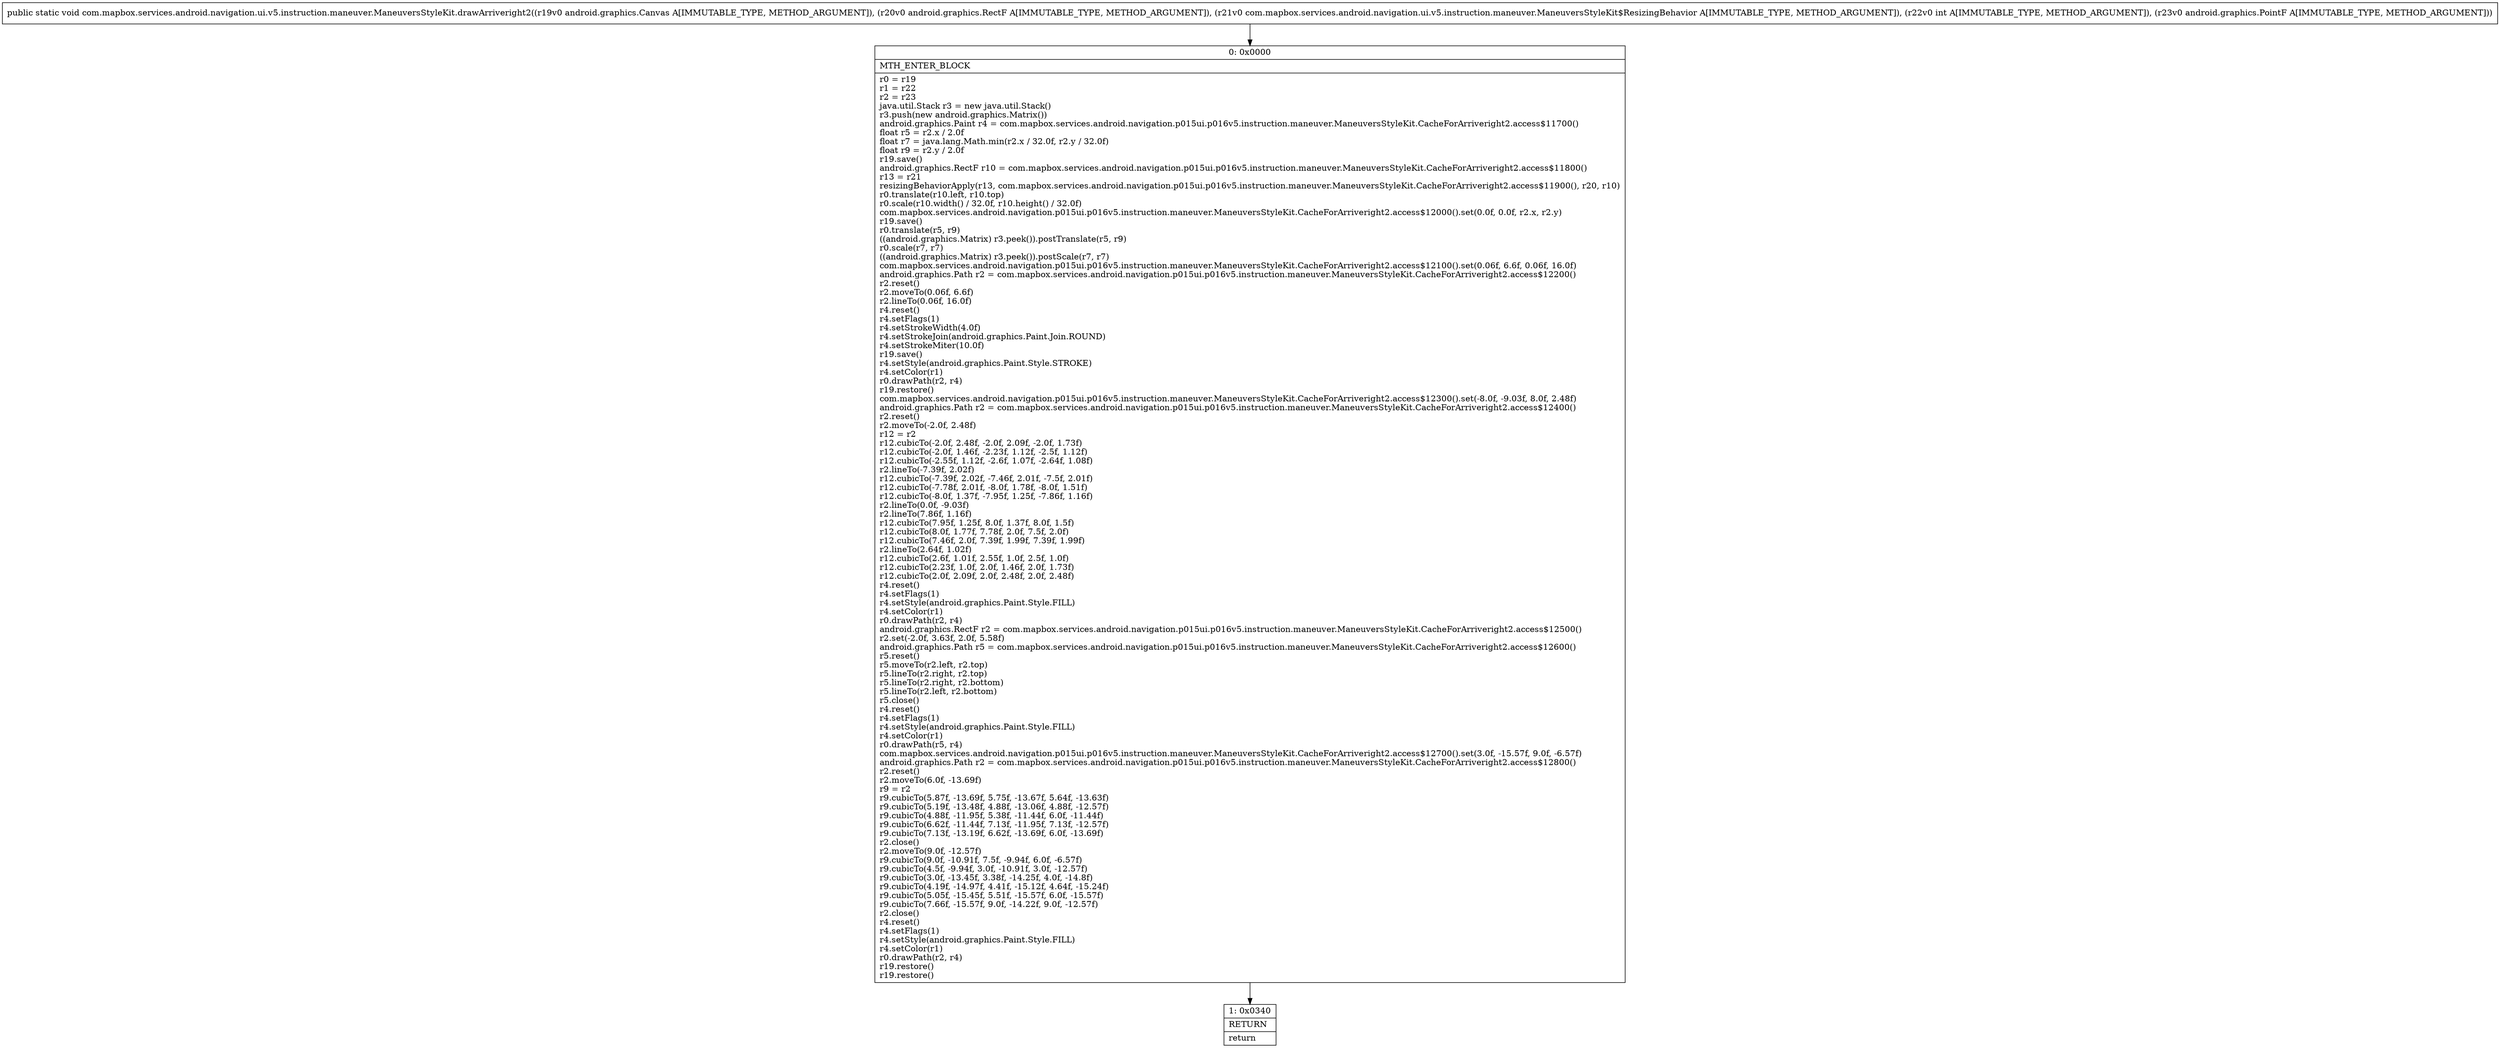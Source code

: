 digraph "CFG forcom.mapbox.services.android.navigation.ui.v5.instruction.maneuver.ManeuversStyleKit.drawArriveright2(Landroid\/graphics\/Canvas;Landroid\/graphics\/RectF;Lcom\/mapbox\/services\/android\/navigation\/ui\/v5\/instruction\/maneuver\/ManeuversStyleKit$ResizingBehavior;ILandroid\/graphics\/PointF;)V" {
Node_0 [shape=record,label="{0\:\ 0x0000|MTH_ENTER_BLOCK\l|r0 = r19\lr1 = r22\lr2 = r23\ljava.util.Stack r3 = new java.util.Stack()\lr3.push(new android.graphics.Matrix())\landroid.graphics.Paint r4 = com.mapbox.services.android.navigation.p015ui.p016v5.instruction.maneuver.ManeuversStyleKit.CacheForArriveright2.access$11700()\lfloat r5 = r2.x \/ 2.0f\lfloat r7 = java.lang.Math.min(r2.x \/ 32.0f, r2.y \/ 32.0f)\lfloat r9 = r2.y \/ 2.0f\lr19.save()\landroid.graphics.RectF r10 = com.mapbox.services.android.navigation.p015ui.p016v5.instruction.maneuver.ManeuversStyleKit.CacheForArriveright2.access$11800()\lr13 = r21\lresizingBehaviorApply(r13, com.mapbox.services.android.navigation.p015ui.p016v5.instruction.maneuver.ManeuversStyleKit.CacheForArriveright2.access$11900(), r20, r10)\lr0.translate(r10.left, r10.top)\lr0.scale(r10.width() \/ 32.0f, r10.height() \/ 32.0f)\lcom.mapbox.services.android.navigation.p015ui.p016v5.instruction.maneuver.ManeuversStyleKit.CacheForArriveright2.access$12000().set(0.0f, 0.0f, r2.x, r2.y)\lr19.save()\lr0.translate(r5, r9)\l((android.graphics.Matrix) r3.peek()).postTranslate(r5, r9)\lr0.scale(r7, r7)\l((android.graphics.Matrix) r3.peek()).postScale(r7, r7)\lcom.mapbox.services.android.navigation.p015ui.p016v5.instruction.maneuver.ManeuversStyleKit.CacheForArriveright2.access$12100().set(0.06f, 6.6f, 0.06f, 16.0f)\landroid.graphics.Path r2 = com.mapbox.services.android.navigation.p015ui.p016v5.instruction.maneuver.ManeuversStyleKit.CacheForArriveright2.access$12200()\lr2.reset()\lr2.moveTo(0.06f, 6.6f)\lr2.lineTo(0.06f, 16.0f)\lr4.reset()\lr4.setFlags(1)\lr4.setStrokeWidth(4.0f)\lr4.setStrokeJoin(android.graphics.Paint.Join.ROUND)\lr4.setStrokeMiter(10.0f)\lr19.save()\lr4.setStyle(android.graphics.Paint.Style.STROKE)\lr4.setColor(r1)\lr0.drawPath(r2, r4)\lr19.restore()\lcom.mapbox.services.android.navigation.p015ui.p016v5.instruction.maneuver.ManeuversStyleKit.CacheForArriveright2.access$12300().set(\-8.0f, \-9.03f, 8.0f, 2.48f)\landroid.graphics.Path r2 = com.mapbox.services.android.navigation.p015ui.p016v5.instruction.maneuver.ManeuversStyleKit.CacheForArriveright2.access$12400()\lr2.reset()\lr2.moveTo(\-2.0f, 2.48f)\lr12 = r2\lr12.cubicTo(\-2.0f, 2.48f, \-2.0f, 2.09f, \-2.0f, 1.73f)\lr12.cubicTo(\-2.0f, 1.46f, \-2.23f, 1.12f, \-2.5f, 1.12f)\lr12.cubicTo(\-2.55f, 1.12f, \-2.6f, 1.07f, \-2.64f, 1.08f)\lr2.lineTo(\-7.39f, 2.02f)\lr12.cubicTo(\-7.39f, 2.02f, \-7.46f, 2.01f, \-7.5f, 2.01f)\lr12.cubicTo(\-7.78f, 2.01f, \-8.0f, 1.78f, \-8.0f, 1.51f)\lr12.cubicTo(\-8.0f, 1.37f, \-7.95f, 1.25f, \-7.86f, 1.16f)\lr2.lineTo(0.0f, \-9.03f)\lr2.lineTo(7.86f, 1.16f)\lr12.cubicTo(7.95f, 1.25f, 8.0f, 1.37f, 8.0f, 1.5f)\lr12.cubicTo(8.0f, 1.77f, 7.78f, 2.0f, 7.5f, 2.0f)\lr12.cubicTo(7.46f, 2.0f, 7.39f, 1.99f, 7.39f, 1.99f)\lr2.lineTo(2.64f, 1.02f)\lr12.cubicTo(2.6f, 1.01f, 2.55f, 1.0f, 2.5f, 1.0f)\lr12.cubicTo(2.23f, 1.0f, 2.0f, 1.46f, 2.0f, 1.73f)\lr12.cubicTo(2.0f, 2.09f, 2.0f, 2.48f, 2.0f, 2.48f)\lr4.reset()\lr4.setFlags(1)\lr4.setStyle(android.graphics.Paint.Style.FILL)\lr4.setColor(r1)\lr0.drawPath(r2, r4)\landroid.graphics.RectF r2 = com.mapbox.services.android.navigation.p015ui.p016v5.instruction.maneuver.ManeuversStyleKit.CacheForArriveright2.access$12500()\lr2.set(\-2.0f, 3.63f, 2.0f, 5.58f)\landroid.graphics.Path r5 = com.mapbox.services.android.navigation.p015ui.p016v5.instruction.maneuver.ManeuversStyleKit.CacheForArriveright2.access$12600()\lr5.reset()\lr5.moveTo(r2.left, r2.top)\lr5.lineTo(r2.right, r2.top)\lr5.lineTo(r2.right, r2.bottom)\lr5.lineTo(r2.left, r2.bottom)\lr5.close()\lr4.reset()\lr4.setFlags(1)\lr4.setStyle(android.graphics.Paint.Style.FILL)\lr4.setColor(r1)\lr0.drawPath(r5, r4)\lcom.mapbox.services.android.navigation.p015ui.p016v5.instruction.maneuver.ManeuversStyleKit.CacheForArriveright2.access$12700().set(3.0f, \-15.57f, 9.0f, \-6.57f)\landroid.graphics.Path r2 = com.mapbox.services.android.navigation.p015ui.p016v5.instruction.maneuver.ManeuversStyleKit.CacheForArriveright2.access$12800()\lr2.reset()\lr2.moveTo(6.0f, \-13.69f)\lr9 = r2\lr9.cubicTo(5.87f, \-13.69f, 5.75f, \-13.67f, 5.64f, \-13.63f)\lr9.cubicTo(5.19f, \-13.48f, 4.88f, \-13.06f, 4.88f, \-12.57f)\lr9.cubicTo(4.88f, \-11.95f, 5.38f, \-11.44f, 6.0f, \-11.44f)\lr9.cubicTo(6.62f, \-11.44f, 7.13f, \-11.95f, 7.13f, \-12.57f)\lr9.cubicTo(7.13f, \-13.19f, 6.62f, \-13.69f, 6.0f, \-13.69f)\lr2.close()\lr2.moveTo(9.0f, \-12.57f)\lr9.cubicTo(9.0f, \-10.91f, 7.5f, \-9.94f, 6.0f, \-6.57f)\lr9.cubicTo(4.5f, \-9.94f, 3.0f, \-10.91f, 3.0f, \-12.57f)\lr9.cubicTo(3.0f, \-13.45f, 3.38f, \-14.25f, 4.0f, \-14.8f)\lr9.cubicTo(4.19f, \-14.97f, 4.41f, \-15.12f, 4.64f, \-15.24f)\lr9.cubicTo(5.05f, \-15.45f, 5.51f, \-15.57f, 6.0f, \-15.57f)\lr9.cubicTo(7.66f, \-15.57f, 9.0f, \-14.22f, 9.0f, \-12.57f)\lr2.close()\lr4.reset()\lr4.setFlags(1)\lr4.setStyle(android.graphics.Paint.Style.FILL)\lr4.setColor(r1)\lr0.drawPath(r2, r4)\lr19.restore()\lr19.restore()\l}"];
Node_1 [shape=record,label="{1\:\ 0x0340|RETURN\l|return\l}"];
MethodNode[shape=record,label="{public static void com.mapbox.services.android.navigation.ui.v5.instruction.maneuver.ManeuversStyleKit.drawArriveright2((r19v0 android.graphics.Canvas A[IMMUTABLE_TYPE, METHOD_ARGUMENT]), (r20v0 android.graphics.RectF A[IMMUTABLE_TYPE, METHOD_ARGUMENT]), (r21v0 com.mapbox.services.android.navigation.ui.v5.instruction.maneuver.ManeuversStyleKit$ResizingBehavior A[IMMUTABLE_TYPE, METHOD_ARGUMENT]), (r22v0 int A[IMMUTABLE_TYPE, METHOD_ARGUMENT]), (r23v0 android.graphics.PointF A[IMMUTABLE_TYPE, METHOD_ARGUMENT])) }"];
MethodNode -> Node_0;
Node_0 -> Node_1;
}

